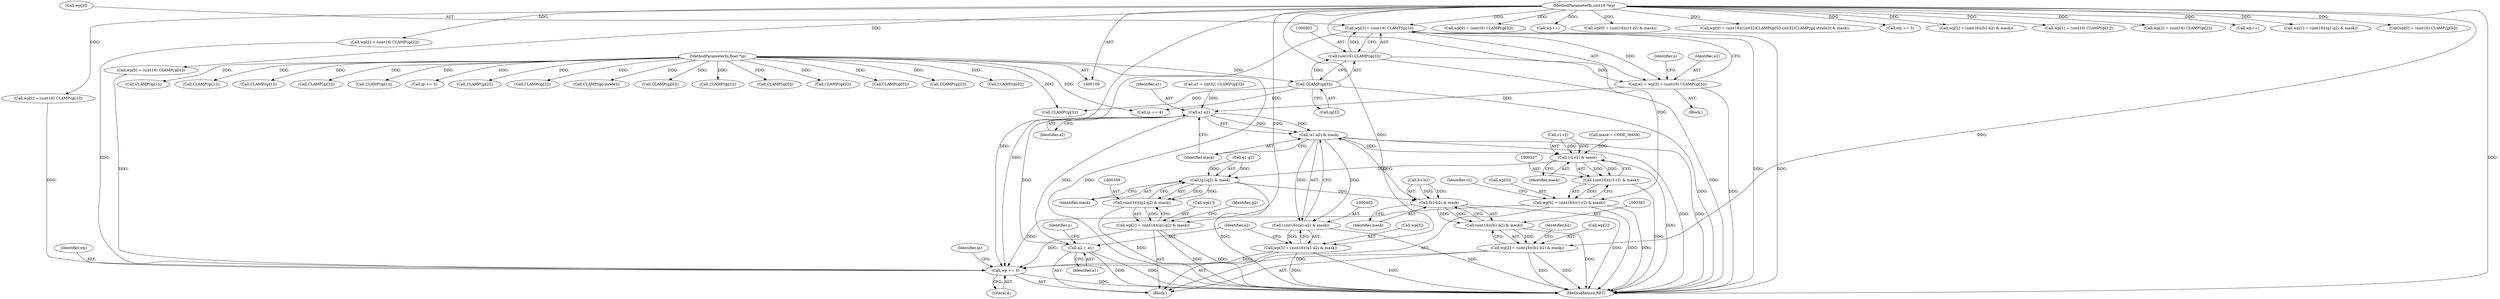 digraph "0_libtiff_83a4b92815ea04969d494416eaae3d4c6b338e4a#diff-c8b4b355f9b5c06d585b23138e1c185f_1@pointer" {
"1000297" [label="(Call,wp[3] = (uint16) CLAMP(ip[3]))"];
"1000104" [label="(MethodParameterIn,uint16 *wp)"];
"1000301" [label="(Call,(uint16) CLAMP(ip[3]))"];
"1000303" [label="(Call,CLAMP(ip[3]))"];
"1000101" [label="(MethodParameterIn,float *ip)"];
"1000295" [label="(Call,a2 = wp[3] = (uint16) CLAMP(ip[3]))"];
"1000405" [label="(Call,a1-a2)"];
"1000404" [label="(Call,(a1-a2) & mask)"];
"1000338" [label="(Call,(r1-r2) & mask)"];
"1000336" [label="(Call,(uint16)((r1-r2) & mask))"];
"1000332" [label="(Call,wp[0] = (uint16)((r1-r2) & mask))"];
"1000318" [label="(Call,wp += 4)"];
"1000360" [label="(Call,(g1-g2) & mask)"];
"1000358" [label="(Call,(uint16)((g1-g2) & mask))"];
"1000354" [label="(Call,wp[1] = (uint16)((g1-g2) & mask))"];
"1000382" [label="(Call,(b1-b2) & mask)"];
"1000380" [label="(Call,(uint16)((b1-b2) & mask))"];
"1000376" [label="(Call,wp[2] = (uint16)((b1-b2) & mask))"];
"1000402" [label="(Call,(uint16)((a1-a2) & mask))"];
"1000398" [label="(Call,wp[3] = (uint16)((a1-a2) & mask))"];
"1000409" [label="(Call,a2 = a1)"];
"1000136" [label="(Call,wp[0] = (uint16) CLAMP(ip[0]))"];
"1000408" [label="(Identifier,mask)"];
"1000422" [label="(Call,CLAMP(ip[0]))"];
"1000342" [label="(Identifier,mask)"];
"1000339" [label="(Call,r1-r2)"];
"1000322" [label="(Identifier,ip)"];
"1000191" [label="(Call,CLAMP(ip[0]))"];
"1000426" [label="(Call,wp++)"];
"1000319" [label="(Identifier,wp)"];
"1000383" [label="(Call,b1-b2)"];
"1000402" [label="(Call,(uint16)((a1-a2) & mask))"];
"1000398" [label="(Call,wp[3] = (uint16)((a1-a2) & mask))"];
"1000298" [label="(Call,wp[3])"];
"1000318" [label="(Call,wp += 4)"];
"1000336" [label="(Call,(uint16)((r1-r2) & mask))"];
"1000360" [label="(Call,(g1-g2) & mask)"];
"1000361" [label="(Call,g1-g2)"];
"1000388" [label="(Identifier,b2)"];
"1000285" [label="(Call,wp[2] = (uint16) CLAMP(ip[2]))"];
"1000376" [label="(Call,wp[2] = (uint16)((b1-b2) & mask))"];
"1000406" [label="(Identifier,a1)"];
"1000195" [label="(Call,wp[0] = (uint16)((r1-r2) & mask))"];
"1000448" [label="(Call,CLAMP(ip[0]))"];
"1000279" [label="(Call,CLAMP(ip[1]))"];
"1000405" [label="(Call,a1-a2)"];
"1000213" [label="(Call,CLAMP(ip[1]))"];
"1000104" [label="(MethodParameterIn,uint16 *wp)"];
"1000438" [label="(Call,wp[0] = (uint16)(((int32)CLAMP(ip[0])-(int32)CLAMP(ip[-stride])) & mask))"];
"1000101" [label="(MethodParameterIn,float *ip)"];
"1000399" [label="(Call,wp[3])"];
"1000377" [label="(Call,wp[2])"];
"1000181" [label="(Call,wp += 3)"];
"1000404" [label="(Call,(a1-a2) & mask)"];
"1000154" [label="(Call,CLAMP(ip[1]))"];
"1000291" [label="(Call,CLAMP(ip[2]))"];
"1000407" [label="(Identifier,a2)"];
"1000350" [label="(Call,CLAMP(ip[1]))"];
"1000308" [label="(Identifier,n)"];
"1000261" [label="(Call,wp[0] = (uint16) CLAMP(ip[0]))"];
"1000295" [label="(Call,a2 = wp[3] = (uint16) CLAMP(ip[3]))"];
"1000409" [label="(Call,a2 = a1)"];
"1000320" [label="(Literal,4)"];
"1000301" [label="(Call,(uint16) CLAMP(ip[3]))"];
"1000184" [label="(Call,ip += 3)"];
"1000394" [label="(Call,CLAMP(ip[3]))"];
"1000358" [label="(Call,(uint16)((g1-g2) & mask))"];
"1000372" [label="(Call,CLAMP(ip[2]))"];
"1000304" [label="(Call,ip[3])"];
"1000382" [label="(Call,(b1-b2) & mask)"];
"1000338" [label="(Call,(r1-r2) & mask)"];
"1000380" [label="(Call,(uint16)((b1-b2) & mask))"];
"1000332" [label="(Call,wp[0] = (uint16)((r1-r2) & mask))"];
"1000411" [label="(Identifier,a1)"];
"1000354" [label="(Call,wp[1] = (uint16)((g1-g2) & mask))"];
"1000258" [label="(Block,)"];
"1000239" [label="(Call,wp[2] = (uint16)((b1-b2) & mask))"];
"1000148" [label="(Call,wp[1] = (uint16) CLAMP(ip[1]))"];
"1000166" [label="(Call,CLAMP(ip[2]))"];
"1000454" [label="(Call,CLAMP(ip[-stride]))"];
"1000296" [label="(Identifier,a2)"];
"1000160" [label="(Call,wp[2] = (uint16) CLAMP(ip[2]))"];
"1000273" [label="(Call,wp[1] = (uint16) CLAMP(ip[1]))"];
"1000460" [label="(Call,wp++)"];
"1000364" [label="(Identifier,mask)"];
"1000297" [label="(Call,wp[3] = (uint16) CLAMP(ip[3]))"];
"1000267" [label="(Call,CLAMP(ip[0]))"];
"1000410" [label="(Identifier,a2)"];
"1000303" [label="(Call,CLAMP(ip[3]))"];
"1000312" [label="(Identifier,n)"];
"1000386" [label="(Identifier,mask)"];
"1000344" [label="(Identifier,r2)"];
"1000235" [label="(Call,CLAMP(ip[2]))"];
"1000121" [label="(Call,mask = CODE_MASK)"];
"1000217" [label="(Call,wp[1] = (uint16)((g1-g2) & mask))"];
"1000355" [label="(Call,wp[1])"];
"1000333" [label="(Call,wp[0])"];
"1000390" [label="(Call,a1 = (int32) CLAMP(ip[3]))"];
"1000416" [label="(Call,wp[0] = (uint16) CLAMP(ip[0]))"];
"1000142" [label="(Call,CLAMP(ip[0]))"];
"1000328" [label="(Call,CLAMP(ip[0]))"];
"1000314" [label="(Block,)"];
"1000321" [label="(Call,ip += 4)"];
"1000366" [label="(Identifier,g2)"];
"1000465" [label="(MethodReturn,RET)"];
"1000297" -> "1000295"  [label="AST: "];
"1000297" -> "1000301"  [label="CFG: "];
"1000298" -> "1000297"  [label="AST: "];
"1000301" -> "1000297"  [label="AST: "];
"1000295" -> "1000297"  [label="CFG: "];
"1000297" -> "1000465"  [label="DDG: "];
"1000297" -> "1000465"  [label="DDG: "];
"1000297" -> "1000295"  [label="DDG: "];
"1000104" -> "1000297"  [label="DDG: "];
"1000301" -> "1000297"  [label="DDG: "];
"1000297" -> "1000318"  [label="DDG: "];
"1000104" -> "1000100"  [label="AST: "];
"1000104" -> "1000465"  [label="DDG: "];
"1000104" -> "1000136"  [label="DDG: "];
"1000104" -> "1000148"  [label="DDG: "];
"1000104" -> "1000160"  [label="DDG: "];
"1000104" -> "1000181"  [label="DDG: "];
"1000104" -> "1000195"  [label="DDG: "];
"1000104" -> "1000217"  [label="DDG: "];
"1000104" -> "1000239"  [label="DDG: "];
"1000104" -> "1000261"  [label="DDG: "];
"1000104" -> "1000273"  [label="DDG: "];
"1000104" -> "1000285"  [label="DDG: "];
"1000104" -> "1000318"  [label="DDG: "];
"1000104" -> "1000332"  [label="DDG: "];
"1000104" -> "1000354"  [label="DDG: "];
"1000104" -> "1000376"  [label="DDG: "];
"1000104" -> "1000398"  [label="DDG: "];
"1000104" -> "1000416"  [label="DDG: "];
"1000104" -> "1000426"  [label="DDG: "];
"1000104" -> "1000438"  [label="DDG: "];
"1000104" -> "1000460"  [label="DDG: "];
"1000301" -> "1000303"  [label="CFG: "];
"1000302" -> "1000301"  [label="AST: "];
"1000303" -> "1000301"  [label="AST: "];
"1000301" -> "1000465"  [label="DDG: "];
"1000301" -> "1000295"  [label="DDG: "];
"1000303" -> "1000301"  [label="DDG: "];
"1000303" -> "1000304"  [label="CFG: "];
"1000304" -> "1000303"  [label="AST: "];
"1000303" -> "1000465"  [label="DDG: "];
"1000101" -> "1000303"  [label="DDG: "];
"1000303" -> "1000321"  [label="DDG: "];
"1000303" -> "1000394"  [label="DDG: "];
"1000101" -> "1000100"  [label="AST: "];
"1000101" -> "1000465"  [label="DDG: "];
"1000101" -> "1000142"  [label="DDG: "];
"1000101" -> "1000154"  [label="DDG: "];
"1000101" -> "1000166"  [label="DDG: "];
"1000101" -> "1000184"  [label="DDG: "];
"1000101" -> "1000191"  [label="DDG: "];
"1000101" -> "1000213"  [label="DDG: "];
"1000101" -> "1000235"  [label="DDG: "];
"1000101" -> "1000267"  [label="DDG: "];
"1000101" -> "1000279"  [label="DDG: "];
"1000101" -> "1000291"  [label="DDG: "];
"1000101" -> "1000321"  [label="DDG: "];
"1000101" -> "1000328"  [label="DDG: "];
"1000101" -> "1000350"  [label="DDG: "];
"1000101" -> "1000372"  [label="DDG: "];
"1000101" -> "1000394"  [label="DDG: "];
"1000101" -> "1000422"  [label="DDG: "];
"1000101" -> "1000448"  [label="DDG: "];
"1000101" -> "1000454"  [label="DDG: "];
"1000295" -> "1000258"  [label="AST: "];
"1000296" -> "1000295"  [label="AST: "];
"1000308" -> "1000295"  [label="CFG: "];
"1000295" -> "1000465"  [label="DDG: "];
"1000295" -> "1000405"  [label="DDG: "];
"1000405" -> "1000404"  [label="AST: "];
"1000405" -> "1000407"  [label="CFG: "];
"1000406" -> "1000405"  [label="AST: "];
"1000407" -> "1000405"  [label="AST: "];
"1000408" -> "1000405"  [label="CFG: "];
"1000405" -> "1000404"  [label="DDG: "];
"1000405" -> "1000404"  [label="DDG: "];
"1000390" -> "1000405"  [label="DDG: "];
"1000409" -> "1000405"  [label="DDG: "];
"1000405" -> "1000409"  [label="DDG: "];
"1000404" -> "1000402"  [label="AST: "];
"1000404" -> "1000408"  [label="CFG: "];
"1000408" -> "1000404"  [label="AST: "];
"1000402" -> "1000404"  [label="CFG: "];
"1000404" -> "1000465"  [label="DDG: "];
"1000404" -> "1000465"  [label="DDG: "];
"1000404" -> "1000338"  [label="DDG: "];
"1000404" -> "1000402"  [label="DDG: "];
"1000404" -> "1000402"  [label="DDG: "];
"1000382" -> "1000404"  [label="DDG: "];
"1000338" -> "1000336"  [label="AST: "];
"1000338" -> "1000342"  [label="CFG: "];
"1000339" -> "1000338"  [label="AST: "];
"1000342" -> "1000338"  [label="AST: "];
"1000336" -> "1000338"  [label="CFG: "];
"1000338" -> "1000465"  [label="DDG: "];
"1000338" -> "1000336"  [label="DDG: "];
"1000338" -> "1000336"  [label="DDG: "];
"1000339" -> "1000338"  [label="DDG: "];
"1000339" -> "1000338"  [label="DDG: "];
"1000121" -> "1000338"  [label="DDG: "];
"1000338" -> "1000360"  [label="DDG: "];
"1000336" -> "1000332"  [label="AST: "];
"1000337" -> "1000336"  [label="AST: "];
"1000332" -> "1000336"  [label="CFG: "];
"1000336" -> "1000465"  [label="DDG: "];
"1000336" -> "1000332"  [label="DDG: "];
"1000332" -> "1000314"  [label="AST: "];
"1000333" -> "1000332"  [label="AST: "];
"1000344" -> "1000332"  [label="CFG: "];
"1000332" -> "1000465"  [label="DDG: "];
"1000332" -> "1000465"  [label="DDG: "];
"1000332" -> "1000318"  [label="DDG: "];
"1000318" -> "1000314"  [label="AST: "];
"1000318" -> "1000320"  [label="CFG: "];
"1000319" -> "1000318"  [label="AST: "];
"1000320" -> "1000318"  [label="AST: "];
"1000322" -> "1000318"  [label="CFG: "];
"1000318" -> "1000465"  [label="DDG: "];
"1000273" -> "1000318"  [label="DDG: "];
"1000261" -> "1000318"  [label="DDG: "];
"1000354" -> "1000318"  [label="DDG: "];
"1000398" -> "1000318"  [label="DDG: "];
"1000285" -> "1000318"  [label="DDG: "];
"1000376" -> "1000318"  [label="DDG: "];
"1000360" -> "1000358"  [label="AST: "];
"1000360" -> "1000364"  [label="CFG: "];
"1000361" -> "1000360"  [label="AST: "];
"1000364" -> "1000360"  [label="AST: "];
"1000358" -> "1000360"  [label="CFG: "];
"1000360" -> "1000465"  [label="DDG: "];
"1000360" -> "1000358"  [label="DDG: "];
"1000360" -> "1000358"  [label="DDG: "];
"1000361" -> "1000360"  [label="DDG: "];
"1000361" -> "1000360"  [label="DDG: "];
"1000360" -> "1000382"  [label="DDG: "];
"1000358" -> "1000354"  [label="AST: "];
"1000359" -> "1000358"  [label="AST: "];
"1000354" -> "1000358"  [label="CFG: "];
"1000358" -> "1000465"  [label="DDG: "];
"1000358" -> "1000354"  [label="DDG: "];
"1000354" -> "1000314"  [label="AST: "];
"1000355" -> "1000354"  [label="AST: "];
"1000366" -> "1000354"  [label="CFG: "];
"1000354" -> "1000465"  [label="DDG: "];
"1000354" -> "1000465"  [label="DDG: "];
"1000382" -> "1000380"  [label="AST: "];
"1000382" -> "1000386"  [label="CFG: "];
"1000383" -> "1000382"  [label="AST: "];
"1000386" -> "1000382"  [label="AST: "];
"1000380" -> "1000382"  [label="CFG: "];
"1000382" -> "1000465"  [label="DDG: "];
"1000382" -> "1000380"  [label="DDG: "];
"1000382" -> "1000380"  [label="DDG: "];
"1000383" -> "1000382"  [label="DDG: "];
"1000383" -> "1000382"  [label="DDG: "];
"1000380" -> "1000376"  [label="AST: "];
"1000381" -> "1000380"  [label="AST: "];
"1000376" -> "1000380"  [label="CFG: "];
"1000380" -> "1000465"  [label="DDG: "];
"1000380" -> "1000376"  [label="DDG: "];
"1000376" -> "1000314"  [label="AST: "];
"1000377" -> "1000376"  [label="AST: "];
"1000388" -> "1000376"  [label="CFG: "];
"1000376" -> "1000465"  [label="DDG: "];
"1000376" -> "1000465"  [label="DDG: "];
"1000402" -> "1000398"  [label="AST: "];
"1000403" -> "1000402"  [label="AST: "];
"1000398" -> "1000402"  [label="CFG: "];
"1000402" -> "1000465"  [label="DDG: "];
"1000402" -> "1000398"  [label="DDG: "];
"1000398" -> "1000314"  [label="AST: "];
"1000399" -> "1000398"  [label="AST: "];
"1000410" -> "1000398"  [label="CFG: "];
"1000398" -> "1000465"  [label="DDG: "];
"1000398" -> "1000465"  [label="DDG: "];
"1000409" -> "1000314"  [label="AST: "];
"1000409" -> "1000411"  [label="CFG: "];
"1000410" -> "1000409"  [label="AST: "];
"1000411" -> "1000409"  [label="AST: "];
"1000312" -> "1000409"  [label="CFG: "];
"1000409" -> "1000465"  [label="DDG: "];
"1000409" -> "1000465"  [label="DDG: "];
}
